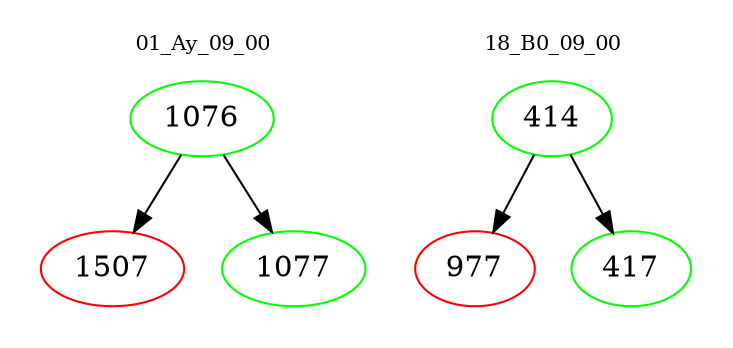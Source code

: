 digraph{
subgraph cluster_0 {
color = white
label = "01_Ay_09_00";
fontsize=10;
T0_1076 [label="1076", color="green"]
T0_1076 -> T0_1507 [color="black"]
T0_1507 [label="1507", color="red"]
T0_1076 -> T0_1077 [color="black"]
T0_1077 [label="1077", color="green"]
}
subgraph cluster_1 {
color = white
label = "18_B0_09_00";
fontsize=10;
T1_414 [label="414", color="green"]
T1_414 -> T1_977 [color="black"]
T1_977 [label="977", color="red"]
T1_414 -> T1_417 [color="black"]
T1_417 [label="417", color="green"]
}
}
